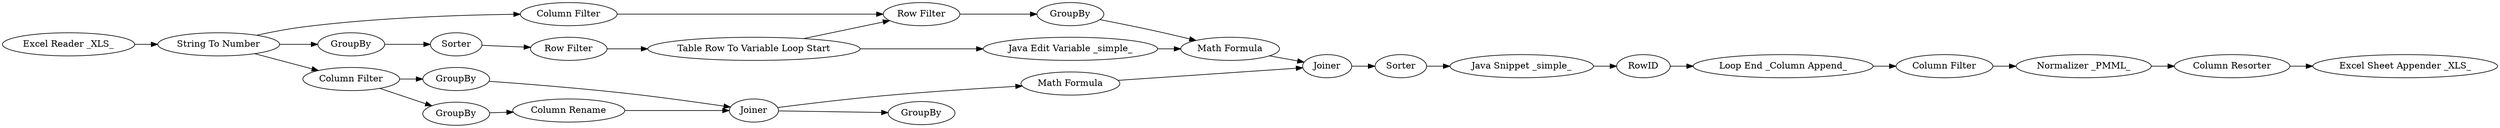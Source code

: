 digraph {
	20 -> 21
	9 -> 14
	4 -> 5
	21 -> 22
	27 -> 26
	2 -> 4
	6 -> 8
	7 -> 2
	22 -> 23
	10 -> 16
	6 -> 12
	11 -> 17
	7 -> 15
	23 -> 18
	10 -> 11
	17 -> 13
	18 -> 24
	16 -> 13
	15 -> 11
	1 -> 7
	24 -> 25
	3 -> 6
	7 -> 9
	5 -> 6
	25 -> 27
	13 -> 20
	2 -> 3
	12 -> 20
	19 -> 10
	14 -> 19
	27 [label="Column Resorter"]
	7 [label="String To Number"]
	9 [label=GroupBy]
	18 [label="Loop End _Column Append_"]
	21 [label=Sorter]
	26 [label="Excel Sheet Appender _XLS_"]
	8 [label=GroupBy]
	17 [label=GroupBy]
	3 [label=GroupBy]
	19 [label="Row Filter"]
	24 [label="Column Filter"]
	6 [label=Joiner]
	15 [label="Column Filter"]
	25 [label="Normalizer _PMML_"]
	10 [label="Table Row To Variable Loop Start"]
	12 [label="Math Formula"]
	16 [label="Java Edit Variable _simple_"]
	1 [label="Excel Reader _XLS_"]
	22 [label="Java Snippet _simple_"]
	11 [label="Row Filter"]
	4 [label=GroupBy]
	23 [label=RowID]
	14 [label=Sorter]
	5 [label="Column Rename"]
	20 [label=Joiner]
	13 [label="Math Formula"]
	2 [label="Column Filter"]
	rankdir=LR
}
